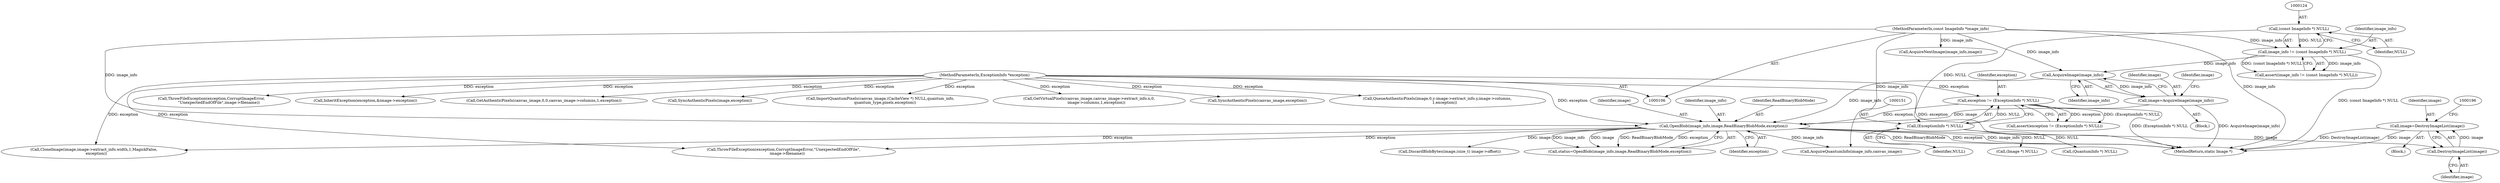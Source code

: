digraph "0_ImageMagick_f6e9d0d9955e85bdd7540b251cd50d598dacc5e6_21@pointer" {
"1000190" [label="(Call,image=DestroyImageList(image))"];
"1000192" [label="(Call,DestroyImageList(image))"];
"1000180" [label="(Call,OpenBlob(image_info,image,ReadBinaryBlobMode,exception))"];
"1000161" [label="(Call,AcquireImage(image_info))"];
"1000121" [label="(Call,image_info != (const ImageInfo *) NULL)"];
"1000107" [label="(MethodParameterIn,const ImageInfo *image_info)"];
"1000123" [label="(Call,(const ImageInfo *) NULL)"];
"1000159" [label="(Call,image=AcquireImage(image_info))"];
"1000148" [label="(Call,exception != (ExceptionInfo *) NULL)"];
"1000108" [label="(MethodParameterIn,ExceptionInfo *exception)"];
"1000150" [label="(Call,(ExceptionInfo *) NULL)"];
"1000220" [label="(Call,CloneImage(image,image->extract_info.width,1,MagickFalse,\n    exception))"];
"1000189" [label="(Block,)"];
"1000148" [label="(Call,exception != (ExceptionInfo *) NULL)"];
"1000195" [label="(Call,(Image *) NULL)"];
"1000246" [label="(Call,(QuantumInfo *) NULL)"];
"1000190" [label="(Call,image=DestroyImageList(image))"];
"1000193" [label="(Identifier,image)"];
"1000208" [label="(Call,ThrowFileException(exception,CorruptImageError,\"UnexpectedEndOfFile\",\n      image->filename))"];
"1000182" [label="(Identifier,image)"];
"1000416" [label="(Call,ThrowFileException(exception,CorruptImageError,\n            \"UnexpectedEndOfFile\",image->filename))"];
"1000149" [label="(Identifier,exception)"];
"1000109" [label="(Block,)"];
"1000361" [label="(Call,InheritException(exception,&image->exception))"];
"1000122" [label="(Identifier,image_info)"];
"1000426" [label="(Call,GetAuthenticPixels(canvas_image,0,0,canvas_image->columns,1,exception))"];
"1000120" [label="(Call,assert(image_info != (const ImageInfo *) NULL))"];
"1000562" [label="(Call,SyncAuthenticPixels(image,exception))"];
"1000108" [label="(MethodParameterIn,ExceptionInfo *exception)"];
"1000152" [label="(Identifier,NULL)"];
"1000159" [label="(Call,image=AcquireImage(image_info))"];
"1000192" [label="(Call,DestroyImageList(image))"];
"1000162" [label="(Identifier,image_info)"];
"1000200" [label="(Call,DiscardBlobBytes(image,(size_t) image->offset))"];
"1000178" [label="(Call,status=OpenBlob(image_info,image,ReadBinaryBlobMode,exception))"];
"1000444" [label="(Call,ImportQuantumPixels(canvas_image,(CacheView *) NULL,quantum_info,\n        quantum_type,pixels,exception))"];
"1000180" [label="(Call,OpenBlob(image_info,image,ReadBinaryBlobMode,exception))"];
"1000181" [label="(Identifier,image_info)"];
"1000161" [label="(Call,AcquireImage(image_info))"];
"1000697" [label="(MethodReturn,static Image *)"];
"1000240" [label="(Call,AcquireQuantumInfo(image_info,canvas_image))"];
"1000125" [label="(Identifier,NULL)"];
"1000629" [label="(Call,AcquireNextImage(image_info,image))"];
"1000107" [label="(MethodParameterIn,const ImageInfo *image_info)"];
"1000150" [label="(Call,(ExceptionInfo *) NULL)"];
"1000160" [label="(Identifier,image)"];
"1000487" [label="(Call,GetVirtualPixels(canvas_image,canvas_image->extract_info.x,0,\n            image->columns,1,exception))"];
"1000455" [label="(Call,SyncAuthenticPixels(canvas_image,exception))"];
"1000121" [label="(Call,image_info != (const ImageInfo *) NULL)"];
"1000123" [label="(Call,(const ImageInfo *) NULL)"];
"1000184" [label="(Identifier,exception)"];
"1000191" [label="(Identifier,image)"];
"1000147" [label="(Call,assert(exception != (ExceptionInfo *) NULL))"];
"1000183" [label="(Identifier,ReadBinaryBlobMode)"];
"1000167" [label="(Identifier,image)"];
"1000502" [label="(Call,QueueAuthenticPixels(image,0,y-image->extract_info.y,image->columns,\n            1,exception))"];
"1000190" -> "1000189"  [label="AST: "];
"1000190" -> "1000192"  [label="CFG: "];
"1000191" -> "1000190"  [label="AST: "];
"1000192" -> "1000190"  [label="AST: "];
"1000196" -> "1000190"  [label="CFG: "];
"1000190" -> "1000697"  [label="DDG: image"];
"1000190" -> "1000697"  [label="DDG: DestroyImageList(image)"];
"1000192" -> "1000190"  [label="DDG: image"];
"1000192" -> "1000193"  [label="CFG: "];
"1000193" -> "1000192"  [label="AST: "];
"1000180" -> "1000192"  [label="DDG: image"];
"1000180" -> "1000178"  [label="AST: "];
"1000180" -> "1000184"  [label="CFG: "];
"1000181" -> "1000180"  [label="AST: "];
"1000182" -> "1000180"  [label="AST: "];
"1000183" -> "1000180"  [label="AST: "];
"1000184" -> "1000180"  [label="AST: "];
"1000178" -> "1000180"  [label="CFG: "];
"1000180" -> "1000697"  [label="DDG: exception"];
"1000180" -> "1000697"  [label="DDG: image_info"];
"1000180" -> "1000697"  [label="DDG: ReadBinaryBlobMode"];
"1000180" -> "1000178"  [label="DDG: image_info"];
"1000180" -> "1000178"  [label="DDG: image"];
"1000180" -> "1000178"  [label="DDG: ReadBinaryBlobMode"];
"1000180" -> "1000178"  [label="DDG: exception"];
"1000161" -> "1000180"  [label="DDG: image_info"];
"1000107" -> "1000180"  [label="DDG: image_info"];
"1000159" -> "1000180"  [label="DDG: image"];
"1000148" -> "1000180"  [label="DDG: exception"];
"1000108" -> "1000180"  [label="DDG: exception"];
"1000180" -> "1000200"  [label="DDG: image"];
"1000180" -> "1000208"  [label="DDG: exception"];
"1000180" -> "1000220"  [label="DDG: exception"];
"1000180" -> "1000240"  [label="DDG: image_info"];
"1000161" -> "1000159"  [label="AST: "];
"1000161" -> "1000162"  [label="CFG: "];
"1000162" -> "1000161"  [label="AST: "];
"1000159" -> "1000161"  [label="CFG: "];
"1000161" -> "1000159"  [label="DDG: image_info"];
"1000121" -> "1000161"  [label="DDG: image_info"];
"1000107" -> "1000161"  [label="DDG: image_info"];
"1000121" -> "1000120"  [label="AST: "];
"1000121" -> "1000123"  [label="CFG: "];
"1000122" -> "1000121"  [label="AST: "];
"1000123" -> "1000121"  [label="AST: "];
"1000120" -> "1000121"  [label="CFG: "];
"1000121" -> "1000697"  [label="DDG: (const ImageInfo *) NULL"];
"1000121" -> "1000120"  [label="DDG: image_info"];
"1000121" -> "1000120"  [label="DDG: (const ImageInfo *) NULL"];
"1000107" -> "1000121"  [label="DDG: image_info"];
"1000123" -> "1000121"  [label="DDG: NULL"];
"1000107" -> "1000106"  [label="AST: "];
"1000107" -> "1000697"  [label="DDG: image_info"];
"1000107" -> "1000240"  [label="DDG: image_info"];
"1000107" -> "1000629"  [label="DDG: image_info"];
"1000123" -> "1000125"  [label="CFG: "];
"1000124" -> "1000123"  [label="AST: "];
"1000125" -> "1000123"  [label="AST: "];
"1000123" -> "1000150"  [label="DDG: NULL"];
"1000159" -> "1000109"  [label="AST: "];
"1000160" -> "1000159"  [label="AST: "];
"1000167" -> "1000159"  [label="CFG: "];
"1000159" -> "1000697"  [label="DDG: AcquireImage(image_info)"];
"1000148" -> "1000147"  [label="AST: "];
"1000148" -> "1000150"  [label="CFG: "];
"1000149" -> "1000148"  [label="AST: "];
"1000150" -> "1000148"  [label="AST: "];
"1000147" -> "1000148"  [label="CFG: "];
"1000148" -> "1000697"  [label="DDG: (ExceptionInfo *) NULL"];
"1000148" -> "1000147"  [label="DDG: exception"];
"1000148" -> "1000147"  [label="DDG: (ExceptionInfo *) NULL"];
"1000108" -> "1000148"  [label="DDG: exception"];
"1000150" -> "1000148"  [label="DDG: NULL"];
"1000108" -> "1000106"  [label="AST: "];
"1000108" -> "1000697"  [label="DDG: exception"];
"1000108" -> "1000208"  [label="DDG: exception"];
"1000108" -> "1000220"  [label="DDG: exception"];
"1000108" -> "1000361"  [label="DDG: exception"];
"1000108" -> "1000416"  [label="DDG: exception"];
"1000108" -> "1000426"  [label="DDG: exception"];
"1000108" -> "1000444"  [label="DDG: exception"];
"1000108" -> "1000455"  [label="DDG: exception"];
"1000108" -> "1000487"  [label="DDG: exception"];
"1000108" -> "1000502"  [label="DDG: exception"];
"1000108" -> "1000562"  [label="DDG: exception"];
"1000150" -> "1000152"  [label="CFG: "];
"1000151" -> "1000150"  [label="AST: "];
"1000152" -> "1000150"  [label="AST: "];
"1000150" -> "1000195"  [label="DDG: NULL"];
"1000150" -> "1000246"  [label="DDG: NULL"];
}
